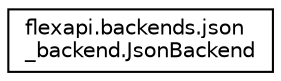 digraph "Graphical Class Hierarchy"
{
  edge [fontname="Helvetica",fontsize="10",labelfontname="Helvetica",labelfontsize="10"];
  node [fontname="Helvetica",fontsize="10",shape=record];
  rankdir="LR";
  Node1 [label="flexapi.backends.json\l_backend.JsonBackend",height=0.2,width=0.4,color="black", fillcolor="white", style="filled",URL="$classflexapi_1_1backends_1_1json__backend_1_1_json_backend.html"];
}
